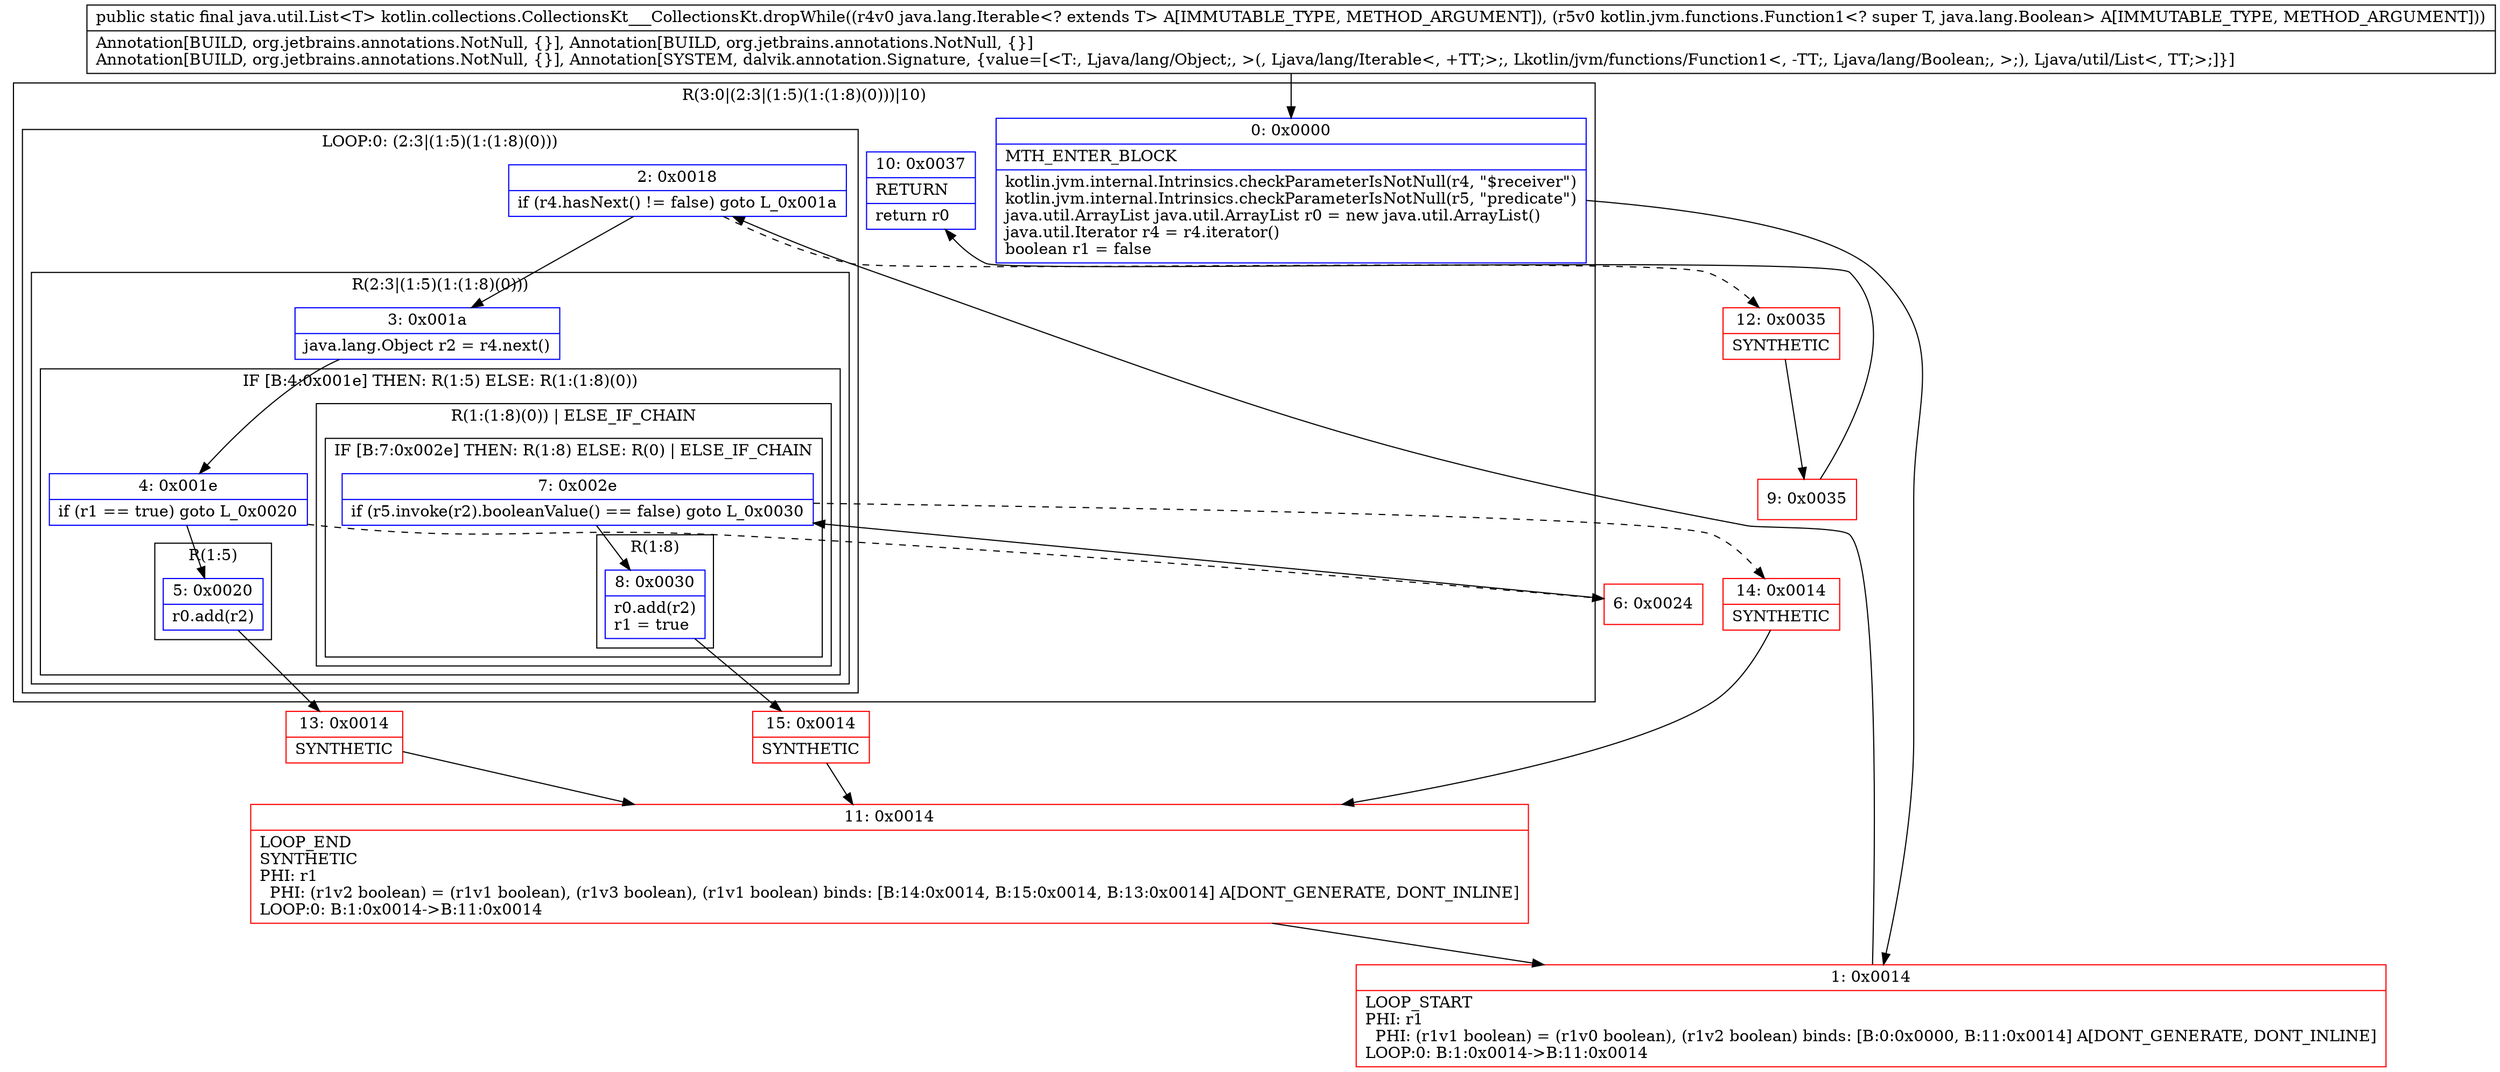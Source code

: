 digraph "CFG forkotlin.collections.CollectionsKt___CollectionsKt.dropWhile(Ljava\/lang\/Iterable;Lkotlin\/jvm\/functions\/Function1;)Ljava\/util\/List;" {
subgraph cluster_Region_513164542 {
label = "R(3:0|(2:3|(1:5)(1:(1:8)(0)))|10)";
node [shape=record,color=blue];
Node_0 [shape=record,label="{0\:\ 0x0000|MTH_ENTER_BLOCK\l|kotlin.jvm.internal.Intrinsics.checkParameterIsNotNull(r4, \"$receiver\")\lkotlin.jvm.internal.Intrinsics.checkParameterIsNotNull(r5, \"predicate\")\ljava.util.ArrayList java.util.ArrayList r0 = new java.util.ArrayList()\ljava.util.Iterator r4 = r4.iterator()\lboolean r1 = false\l}"];
subgraph cluster_LoopRegion_1594372328 {
label = "LOOP:0: (2:3|(1:5)(1:(1:8)(0)))";
node [shape=record,color=blue];
Node_2 [shape=record,label="{2\:\ 0x0018|if (r4.hasNext() != false) goto L_0x001a\l}"];
subgraph cluster_Region_2061234353 {
label = "R(2:3|(1:5)(1:(1:8)(0)))";
node [shape=record,color=blue];
Node_3 [shape=record,label="{3\:\ 0x001a|java.lang.Object r2 = r4.next()\l}"];
subgraph cluster_IfRegion_919816871 {
label = "IF [B:4:0x001e] THEN: R(1:5) ELSE: R(1:(1:8)(0))";
node [shape=record,color=blue];
Node_4 [shape=record,label="{4\:\ 0x001e|if (r1 == true) goto L_0x0020\l}"];
subgraph cluster_Region_1424486941 {
label = "R(1:5)";
node [shape=record,color=blue];
Node_5 [shape=record,label="{5\:\ 0x0020|r0.add(r2)\l}"];
}
subgraph cluster_Region_809236279 {
label = "R(1:(1:8)(0)) | ELSE_IF_CHAIN\l";
node [shape=record,color=blue];
subgraph cluster_IfRegion_877502712 {
label = "IF [B:7:0x002e] THEN: R(1:8) ELSE: R(0) | ELSE_IF_CHAIN\l";
node [shape=record,color=blue];
Node_7 [shape=record,label="{7\:\ 0x002e|if (r5.invoke(r2).booleanValue() == false) goto L_0x0030\l}"];
subgraph cluster_Region_789020881 {
label = "R(1:8)";
node [shape=record,color=blue];
Node_8 [shape=record,label="{8\:\ 0x0030|r0.add(r2)\lr1 = true\l}"];
}
subgraph cluster_Region_719079913 {
label = "R(0)";
node [shape=record,color=blue];
}
}
}
}
}
}
Node_10 [shape=record,label="{10\:\ 0x0037|RETURN\l|return r0\l}"];
}
Node_1 [shape=record,color=red,label="{1\:\ 0x0014|LOOP_START\lPHI: r1 \l  PHI: (r1v1 boolean) = (r1v0 boolean), (r1v2 boolean) binds: [B:0:0x0000, B:11:0x0014] A[DONT_GENERATE, DONT_INLINE]\lLOOP:0: B:1:0x0014\-\>B:11:0x0014\l}"];
Node_6 [shape=record,color=red,label="{6\:\ 0x0024}"];
Node_9 [shape=record,color=red,label="{9\:\ 0x0035}"];
Node_11 [shape=record,color=red,label="{11\:\ 0x0014|LOOP_END\lSYNTHETIC\lPHI: r1 \l  PHI: (r1v2 boolean) = (r1v1 boolean), (r1v3 boolean), (r1v1 boolean) binds: [B:14:0x0014, B:15:0x0014, B:13:0x0014] A[DONT_GENERATE, DONT_INLINE]\lLOOP:0: B:1:0x0014\-\>B:11:0x0014\l}"];
Node_12 [shape=record,color=red,label="{12\:\ 0x0035|SYNTHETIC\l}"];
Node_13 [shape=record,color=red,label="{13\:\ 0x0014|SYNTHETIC\l}"];
Node_14 [shape=record,color=red,label="{14\:\ 0x0014|SYNTHETIC\l}"];
Node_15 [shape=record,color=red,label="{15\:\ 0x0014|SYNTHETIC\l}"];
MethodNode[shape=record,label="{public static final java.util.List\<T\> kotlin.collections.CollectionsKt___CollectionsKt.dropWhile((r4v0 java.lang.Iterable\<? extends T\> A[IMMUTABLE_TYPE, METHOD_ARGUMENT]), (r5v0 kotlin.jvm.functions.Function1\<? super T, java.lang.Boolean\> A[IMMUTABLE_TYPE, METHOD_ARGUMENT]))  | Annotation[BUILD, org.jetbrains.annotations.NotNull, \{\}], Annotation[BUILD, org.jetbrains.annotations.NotNull, \{\}]\lAnnotation[BUILD, org.jetbrains.annotations.NotNull, \{\}], Annotation[SYSTEM, dalvik.annotation.Signature, \{value=[\<T:, Ljava\/lang\/Object;, \>(, Ljava\/lang\/Iterable\<, +TT;\>;, Lkotlin\/jvm\/functions\/Function1\<, \-TT;, Ljava\/lang\/Boolean;, \>;), Ljava\/util\/List\<, TT;\>;]\}]\l}"];
MethodNode -> Node_0;
Node_0 -> Node_1;
Node_2 -> Node_3;
Node_2 -> Node_12[style=dashed];
Node_3 -> Node_4;
Node_4 -> Node_5;
Node_4 -> Node_6[style=dashed];
Node_5 -> Node_13;
Node_7 -> Node_8;
Node_7 -> Node_14[style=dashed];
Node_8 -> Node_15;
Node_1 -> Node_2;
Node_6 -> Node_7;
Node_9 -> Node_10;
Node_11 -> Node_1;
Node_12 -> Node_9;
Node_13 -> Node_11;
Node_14 -> Node_11;
Node_15 -> Node_11;
}

